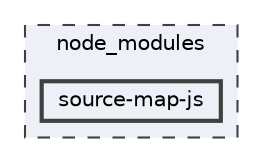 digraph "node_modules/source-map-js"
{
 // LATEX_PDF_SIZE
  bgcolor="transparent";
  edge [fontname=Helvetica,fontsize=10,labelfontname=Helvetica,labelfontsize=10];
  node [fontname=Helvetica,fontsize=10,shape=box,height=0.2,width=0.4];
  compound=true
  subgraph clusterdir_acd06b18086a0dd2ae699b1e0b775be8 {
    graph [ bgcolor="#edf0f7", pencolor="grey25", label="node_modules", fontname=Helvetica,fontsize=10 style="filled,dashed", URL="dir_acd06b18086a0dd2ae699b1e0b775be8.html",tooltip=""]
  dir_e383ee6c920e4f5c6647b8cd409a80b8 [label="source-map-js", fillcolor="#edf0f7", color="grey25", style="filled,bold", URL="dir_e383ee6c920e4f5c6647b8cd409a80b8.html",tooltip=""];
  }
}

